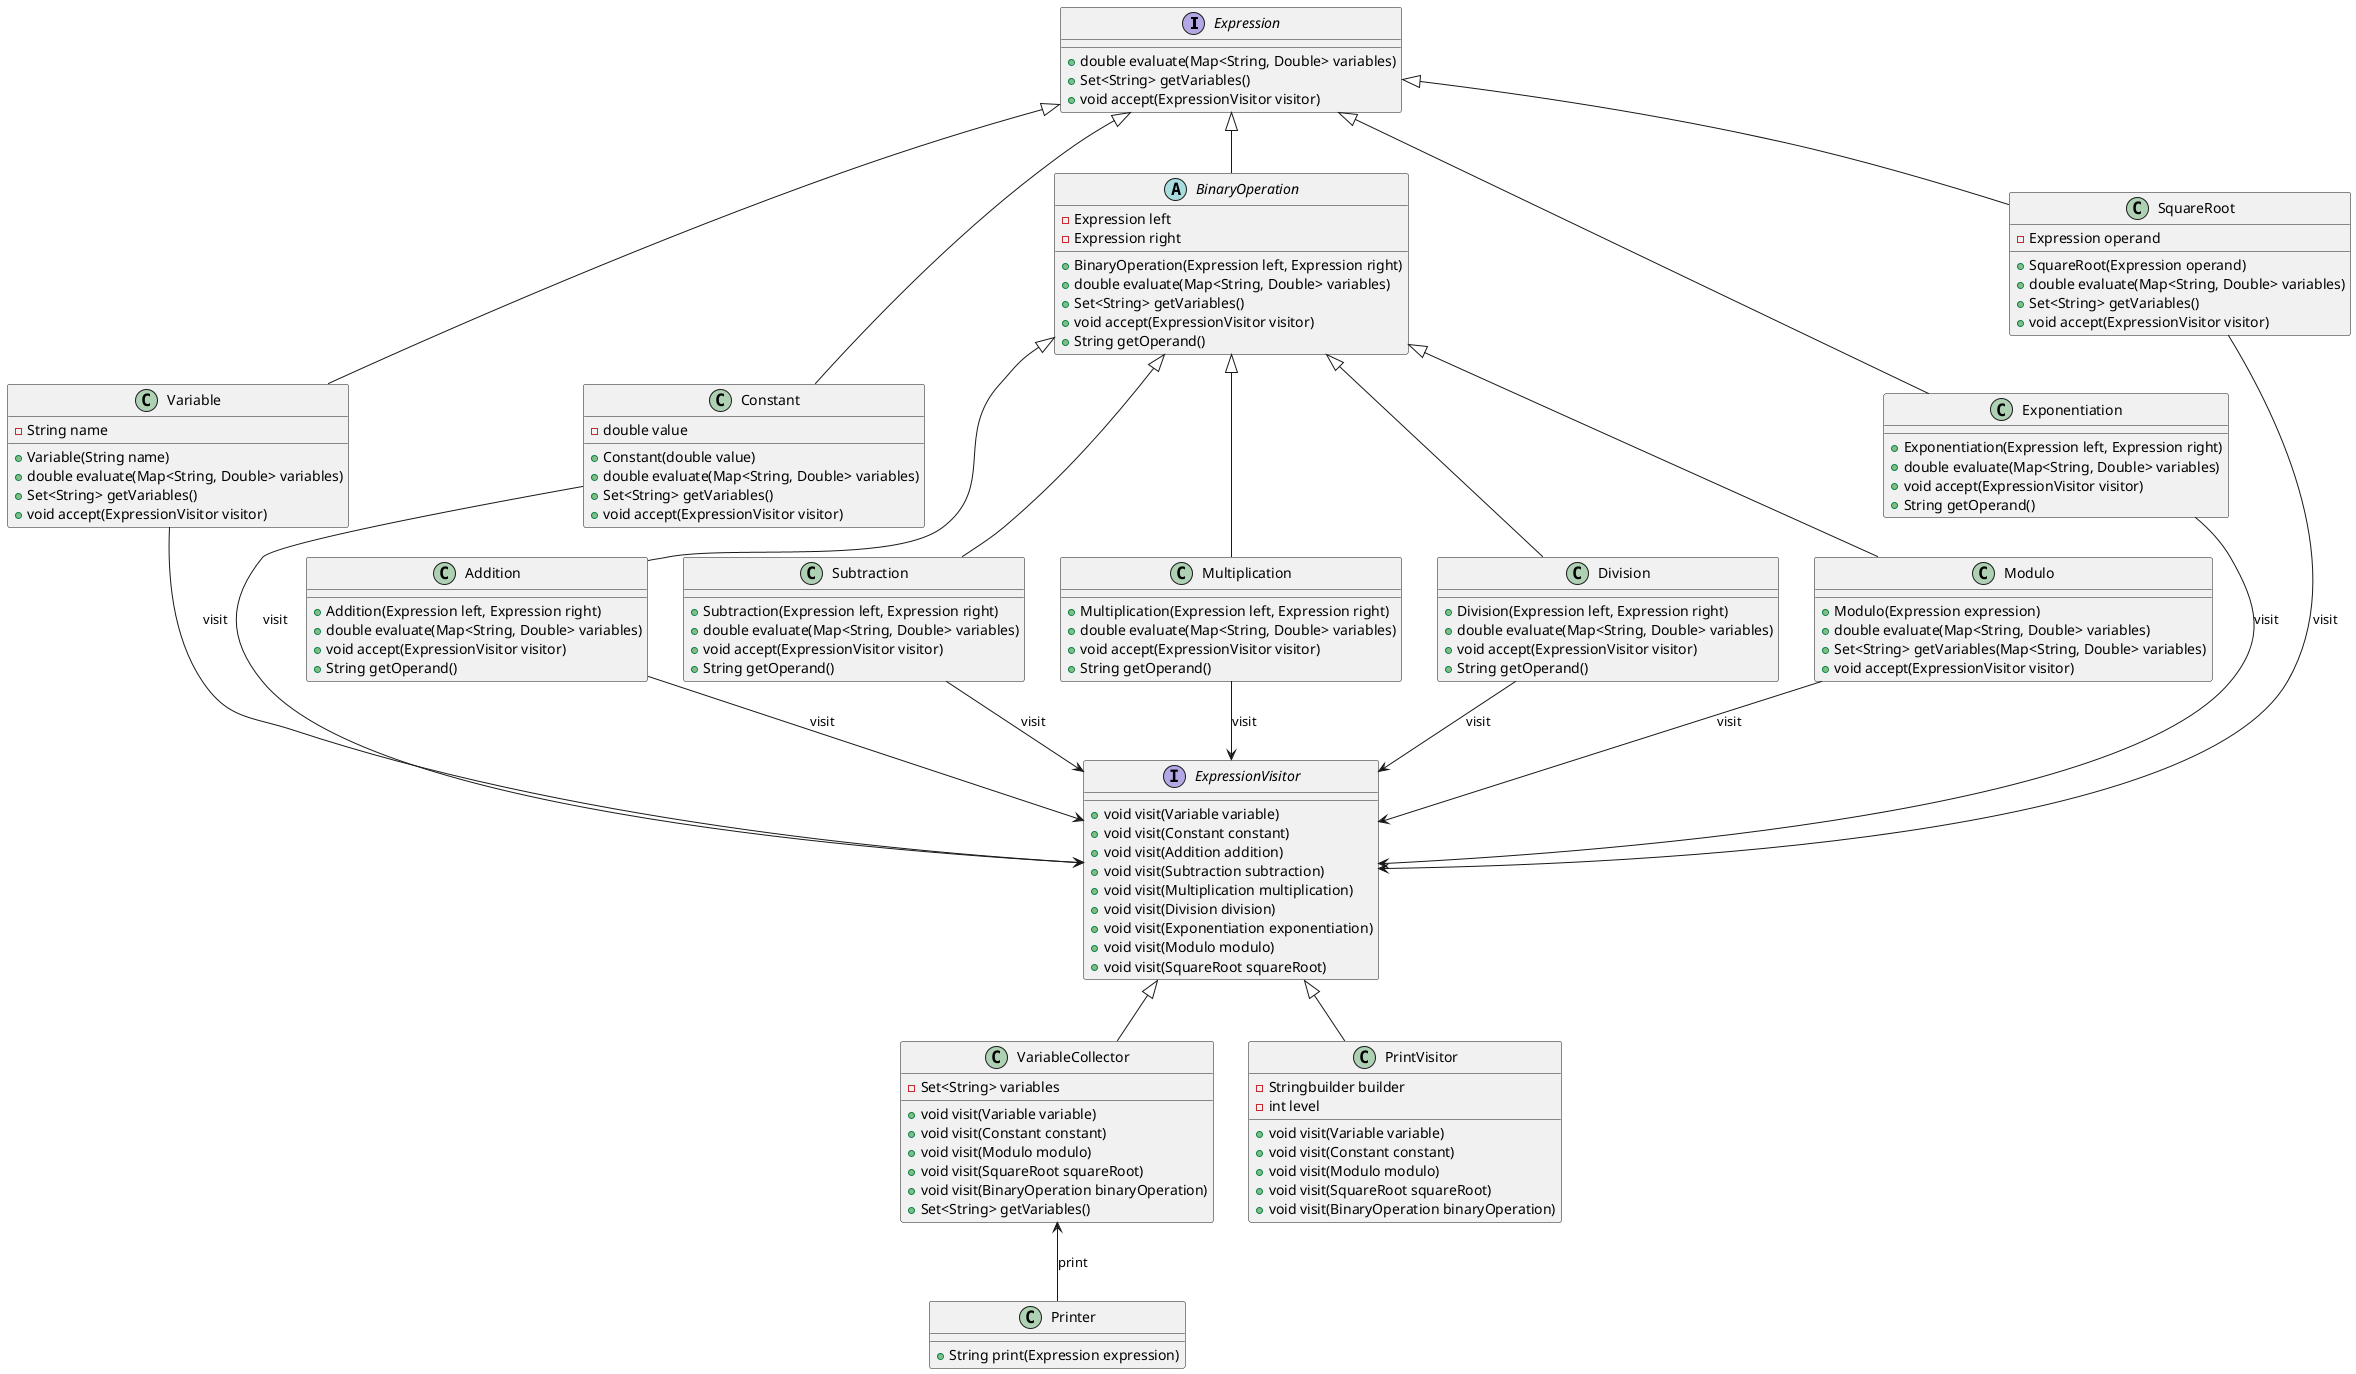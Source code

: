 @startuml
interface Expression {
    +double evaluate(Map<String, Double> variables)
    +Set<String> getVariables()
    +void accept(ExpressionVisitor visitor)
}

class Variable {
    -String name
    +Variable(String name)
    +double evaluate(Map<String, Double> variables)
    +Set<String> getVariables()
    +void accept(ExpressionVisitor visitor)
}

class Constant {
    -double value
    +Constant(double value)
    +double evaluate(Map<String, Double> variables)
    +Set<String> getVariables()
    +void accept(ExpressionVisitor visitor)
}

abstract class BinaryOperation {
    -Expression left
    -Expression right
    +BinaryOperation(Expression left, Expression right)
    +double evaluate(Map<String, Double> variables)
    +Set<String> getVariables()
    +void accept(ExpressionVisitor visitor)
    +String getOperand()
}

class Addition {
    +Addition(Expression left, Expression right)
    +double evaluate(Map<String, Double> variables)
    +void accept(ExpressionVisitor visitor)
    +String getOperand()
}

class Subtraction {
    +Subtraction(Expression left, Expression right)
    +double evaluate(Map<String, Double> variables)
    +void accept(ExpressionVisitor visitor)
    +String getOperand()
}

class Multiplication {
    +Multiplication(Expression left, Expression right)
    +double evaluate(Map<String, Double> variables)
    +void accept(ExpressionVisitor visitor)
    +String getOperand()
}

class Division {
    +Division(Expression left, Expression right)
    +double evaluate(Map<String, Double> variables)
    +void accept(ExpressionVisitor visitor)
    +String getOperand()
}

class Exponentiation {
    +Exponentiation(Expression left, Expression right)
    +double evaluate(Map<String, Double> variables)
    +void accept(ExpressionVisitor visitor)
    +String getOperand()
}

class Modulo {
    +Modulo(Expression expression)
    +double evaluate(Map<String, Double> variables)
    +Set<String> getVariables(Map<String, Double> variables)
    +void accept(ExpressionVisitor visitor)
}

class SquareRoot {
    -Expression operand
    +SquareRoot(Expression operand)
    +double evaluate(Map<String, Double> variables)
    +Set<String> getVariables()
    +void accept(ExpressionVisitor visitor)
}

interface ExpressionVisitor {
    +void visit(Variable variable)
    +void visit(Constant constant)
    +void visit(Addition addition)
    +void visit(Subtraction subtraction)
    +void visit(Multiplication multiplication)
    +void visit(Division division)
    +void visit(Exponentiation exponentiation)
    +void visit(Modulo modulo)
    +void visit(SquareRoot squareRoot)
}

class VariableCollector {
    -Set<String> variables
    +void visit(Variable variable)
    +void visit(Constant constant)
    +void visit(Modulo modulo)
    +void visit(SquareRoot squareRoot)
    +void visit(BinaryOperation binaryOperation)
    +Set<String> getVariables()
}

class PrintVisitor {
    -Stringbuilder builder
    -int level
    +void visit(Variable variable)
    +void visit(Constant constant)
    +void visit(Modulo modulo)
    +void visit(SquareRoot squareRoot)
    +void visit(BinaryOperation binaryOperation)
}

class Printer {
    +String print(Expression expression)
}

Expression <|-- Variable
Expression <|-- Constant
Expression <|-- BinaryOperation
BinaryOperation <|-- Addition
BinaryOperation <|-- Subtraction
BinaryOperation <|-- Multiplication
BinaryOperation <|-- Division
Expression <|-- Exponentiation
BinaryOperation <|-- Modulo
Expression <|-- SquareRoot

Variable --> ExpressionVisitor : visit
Constant --> ExpressionVisitor : visit
Addition --> ExpressionVisitor : visit
Subtraction --> ExpressionVisitor : visit
Multiplication --> ExpressionVisitor : visit
Division --> ExpressionVisitor : visit
Exponentiation --> ExpressionVisitor : visit
Modulo --> ExpressionVisitor : visit
SquareRoot --> ExpressionVisitor : visit

ExpressionVisitor <|-- VariableCollector
ExpressionVisitor <|-- PrintVisitor

VariableCollector <-- Printer : print
@enduml
